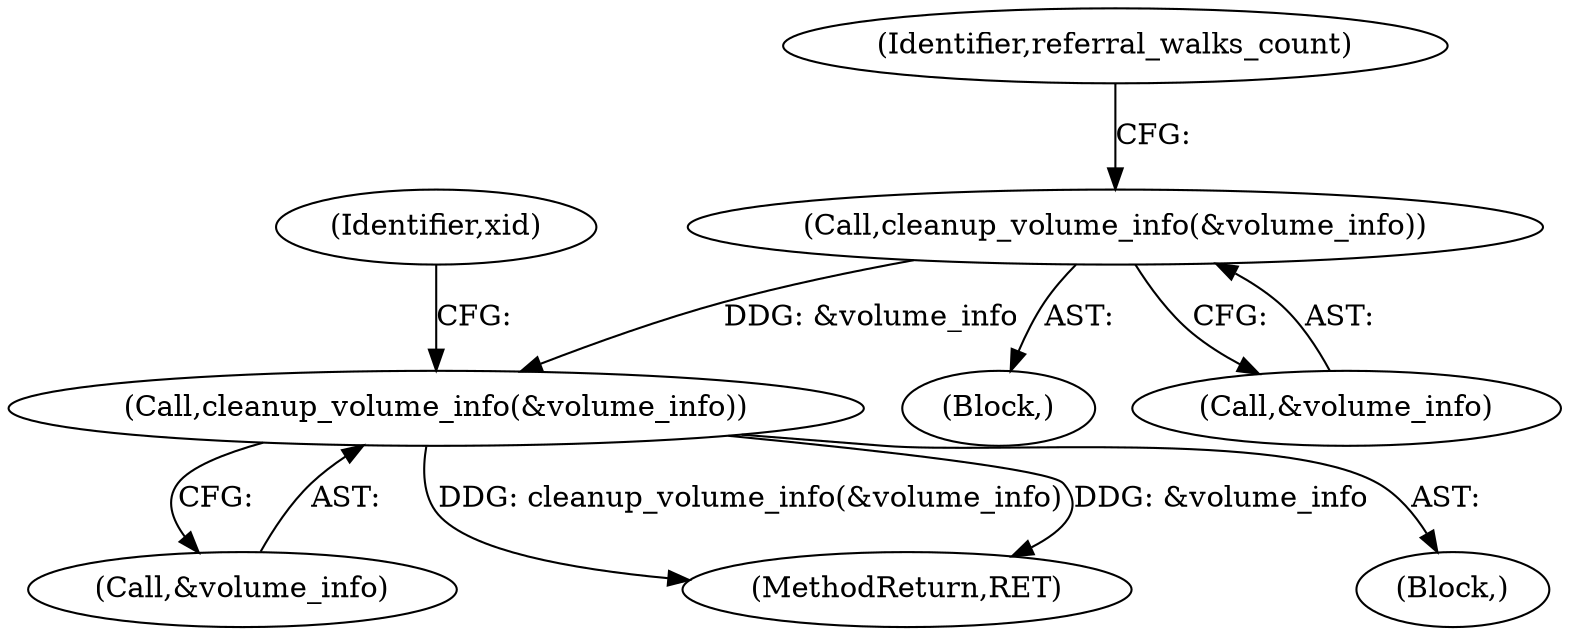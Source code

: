 digraph "0_linux_70945643722ffeac779d2529a348f99567fa5c33@pointer" {
"1000651" [label="(Call,cleanup_volume_info(&volume_info))"];
"1000760" [label="(Call,cleanup_volume_info(&volume_info))"];
"1000761" [label="(Call,&volume_info)"];
"1000764" [label="(Identifier,xid)"];
"1000655" [label="(Identifier,referral_walks_count)"];
"1000600" [label="(Block,)"];
"1000651" [label="(Call,cleanup_volume_info(&volume_info))"];
"1000767" [label="(MethodReturn,RET)"];
"1000760" [label="(Call,cleanup_volume_info(&volume_info))"];
"1000129" [label="(Block,)"];
"1000652" [label="(Call,&volume_info)"];
"1000651" -> "1000600"  [label="AST: "];
"1000651" -> "1000652"  [label="CFG: "];
"1000652" -> "1000651"  [label="AST: "];
"1000655" -> "1000651"  [label="CFG: "];
"1000651" -> "1000760"  [label="DDG: &volume_info"];
"1000760" -> "1000129"  [label="AST: "];
"1000760" -> "1000761"  [label="CFG: "];
"1000761" -> "1000760"  [label="AST: "];
"1000764" -> "1000760"  [label="CFG: "];
"1000760" -> "1000767"  [label="DDG: cleanup_volume_info(&volume_info)"];
"1000760" -> "1000767"  [label="DDG: &volume_info"];
}
